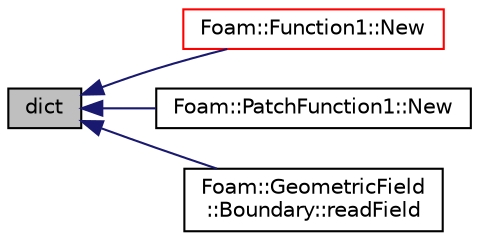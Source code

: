digraph "dict"
{
  bgcolor="transparent";
  edge [fontname="Helvetica",fontsize="10",labelfontname="Helvetica",labelfontsize="10"];
  node [fontname="Helvetica",fontsize="10",shape=record];
  rankdir="LR";
  Node1 [label="dict",height=0.2,width=0.4,color="black", fillcolor="grey75", style="filled" fontcolor="black"];
  Node1 -> Node2 [dir="back",color="midnightblue",fontsize="10",style="solid",fontname="Helvetica"];
  Node2 [label="Foam::Function1::New",height=0.2,width=0.4,color="red",URL="$classFoam_1_1Function1.html#a02d5055036bcdce0cbba694216218806",tooltip="Selector. "];
  Node1 -> Node3 [dir="back",color="midnightblue",fontsize="10",style="solid",fontname="Helvetica"];
  Node3 [label="Foam::PatchFunction1::New",height=0.2,width=0.4,color="black",URL="$classFoam_1_1PatchFunction1.html#ae64d5d4258ea4e20583a617c767063a2",tooltip="Selector. "];
  Node1 -> Node4 [dir="back",color="midnightblue",fontsize="10",style="solid",fontname="Helvetica"];
  Node4 [label="Foam::GeometricField\l::Boundary::readField",height=0.2,width=0.4,color="black",URL="$classFoam_1_1GeometricField_1_1Boundary.html#a3f719df03cac2568e710f1431a6c3af5",tooltip="Read the boundary field. "];
}
